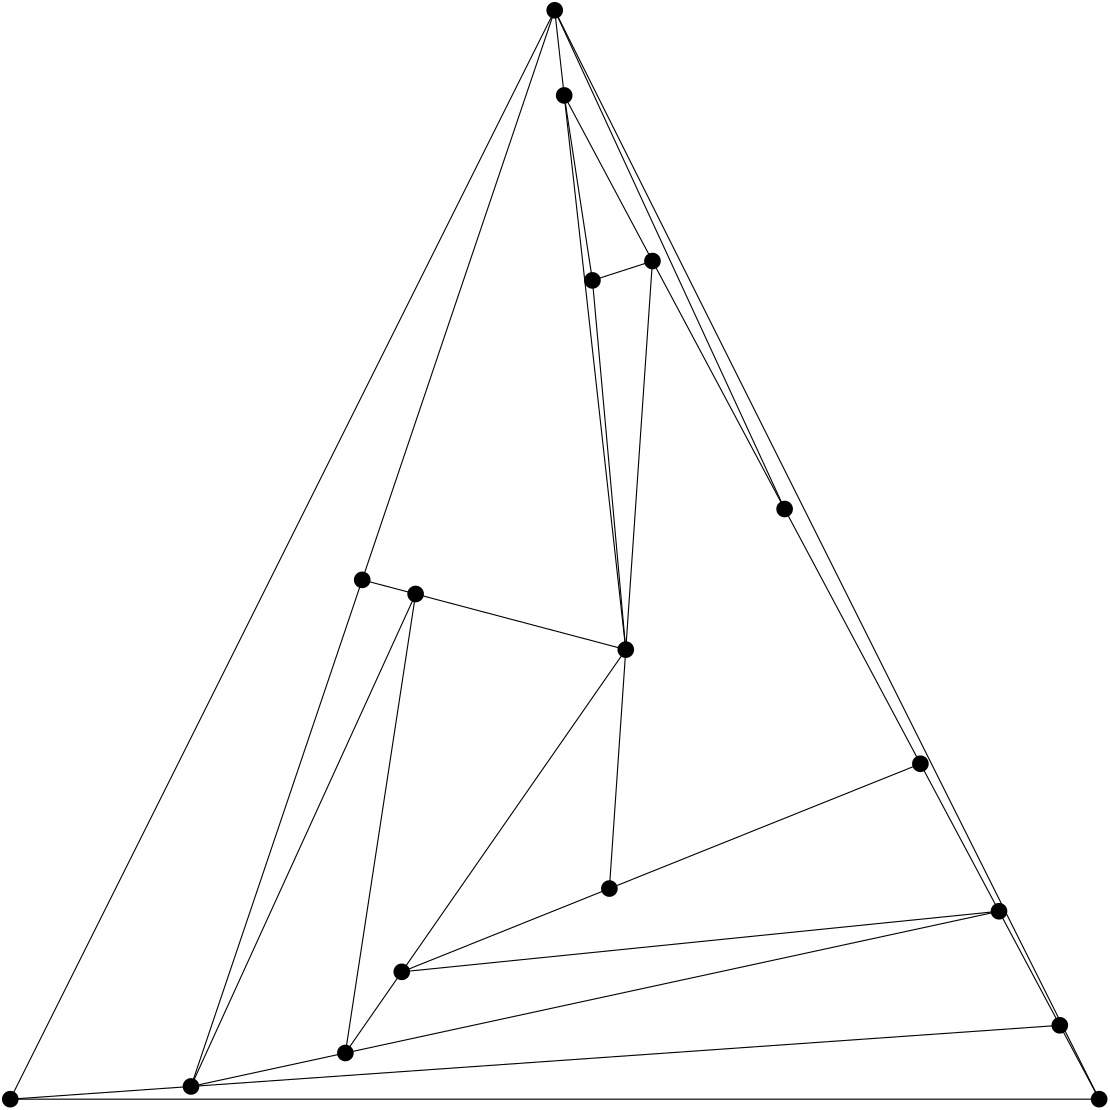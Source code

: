 <?xml version="1.0"?>
			<!DOCTYPE ipe SYSTEM "ipe.dtd">
			<ipe version="70005" creator="Ipe 7.1.4">
			<info created="D:20150825115823" modified="D:20150825115852"/>
					<ipestyle name="basic">
		<symbol name="arrow/arc(spx)">
		<path stroke="sym-stroke" fill="sym-stroke" pen="sym-pen">
		0 0 m
		-1 0.333 l
		-1 -0.333 l
		h
		</path>
		</symbol>
		<symbol name="arrow/farc(spx)">
		<path stroke="sym-stroke" fill="white" pen="sym-pen">
		0 0 m
		-1 0.333 l
		-1 -0.333 l
		h
		</path>
		</symbol>
		<symbol name="mark/circle(sx)" transformations="translations">
		<path fill="sym-stroke">
		0.6 0 0 0.6 0 0 e
		0.4 0 0 0.4 0 0 e
		</path>
		</symbol>
		<symbol name="mark/disk(sx)" transformations="translations">
		<path fill="sym-stroke">
		0.6 0 0 0.6 0 0 e
		</path>
		</symbol>
		<symbol name="mark/fdisk(sfx)" transformations="translations">
		<group>
		<path fill="sym-fill">
		0.5 0 0 0.5 0 0 e
		</path>
		<path fill="sym-stroke" fillrule="eofill">
		0.6 0 0 0.6 0 0 e
		0.4 0 0 0.4 0 0 e
		</path>
		</group>
		</symbol>
		<symbol name="mark/box(sx)" transformations="translations">
		<path fill="sym-stroke" fillrule="eofill">
		-0.6 -0.6 m
		0.6 -0.6 l
		0.6 0.6 l
		-0.6 0.6 l
		h
		-0.4 -0.4 m
		0.4 -0.4 l
		0.4 0.4 l
		-0.4 0.4 l
		h
		</path>
		</symbol>
		<symbol name="mark/square(sx)" transformations="translations">
		<path fill="sym-stroke">
		-0.6 -0.6 m
		0.6 -0.6 l
		0.6 0.6 l
		-0.6 0.6 l
		h
		</path>
		</symbol>
		<symbol name="mark/fsquare(sfx)" transformations="translations">
		<group>
		<path fill="sym-fill">
		-0.5 -0.5 m
		0.5 -0.5 l
		0.5 0.5 l
		-0.5 0.5 l
		h
		</path>
		<path fill="sym-stroke" fillrule="eofill">
		-0.6 -0.6 m
		0.6 -0.6 l
		0.6 0.6 l
		-0.6 0.6 l
		h
		-0.4 -0.4 m
		0.4 -0.4 l
		0.4 0.4 l
		-0.4 0.4 l
		h
		</path>
		</group>
		</symbol>
		<symbol name="mark/cross(sx)" transformations="translations">
		<group>
		<path fill="sym-stroke">
		-0.43 -0.57 m
		0.57 0.43 l
		0.43 0.57 l
		-0.57 -0.43 l
		h
		</path>
		<path fill="sym-stroke">
		-0.43 0.57 m
		0.57 -0.43 l
		0.43 -0.57 l
		-0.57 0.43 l
		h
		</path>
		</group>
		</symbol>
		<symbol name="arrow/fnormal(spx)">
		<path stroke="sym-stroke" fill="white" pen="sym-pen">
		0 0 m
		-1 0.333 l
		-1 -0.333 l
		h
		</path>
		</symbol>
		<symbol name="arrow/pointed(spx)">
		<path stroke="sym-stroke" fill="sym-stroke" pen="sym-pen">
		0 0 m
		-1 0.333 l
		-0.8 0 l
		-1 -0.333 l
		h
		</path>
		</symbol>
		<symbol name="arrow/fpointed(spx)">
		<path stroke="sym-stroke" fill="white" pen="sym-pen">
		0 0 m
		-1 0.333 l
		-0.8 0 l
		-1 -0.333 l
		h
		</path>
		</symbol>
		<symbol name="arrow/linear(spx)">
		<path stroke="sym-stroke" pen="sym-pen">
		-1 0.333 m
		0 0 l
		-1 -0.333 l
		</path>
		</symbol>
		<symbol name="arrow/fdouble(spx)">
		<path stroke="sym-stroke" fill="white" pen="sym-pen">
		0 0 m
		-1 0.333 l
		-1 -0.333 l
		h
		-1 0 m
		-2 0.333 l
		-2 -0.333 l
		h
		</path>
		</symbol>
		<symbol name="arrow/double(spx)">
		<path stroke="sym-stroke" fill="sym-stroke" pen="sym-pen">
		0 0 m
		-1 0.333 l
		-1 -0.333 l
		h
		-1 0 m
		-2 0.333 l
		-2 -0.333 l
		h
		</path>
		</symbol>
		<pen name="heavier" value="0.8"/>
		<pen name="fat" value="1.2"/>
		<pen name="ultrafat" value="2"/>
		<symbolsize name="large" value="5"/>
		<symbolsize name="small" value="2"/>
		<symbolsize name="tiny" value="1.1"/>
		<arrowsize name="large" value="10"/>
		<arrowsize name="small" value="5"/>
		<arrowsize name="tiny" value="3"/>
		<color name="red" value="1 0 0"/>
		<color name="green" value="0 1 0"/>
		<color name="blue" value="0 0 1"/>
		<color name="yellow" value="1 1 0"/>
		<color name="orange" value="1 0.647 0"/>
		<color name="gold" value="1 0.843 0"/>
		<color name="purple" value="0.627 0.125 0.941"/>
		<color name="gray" value="0.745"/>
		<color name="brown" value="0.647 0.165 0.165"/>
		<color name="navy" value="0 0 0.502"/>
		<color name="pink" value="1 0.753 0.796"/>
		<color name="seagreen" value="0.18 0.545 0.341"/>
		<color name="turquoise" value="0.251 0.878 0.816"/>
		<color name="violet" value="0.933 0.51 0.933"/>
		<color name="darkblue" value="0 0 0.545"/>
		<color name="darkcyan" value="0 0.545 0.545"/>
		<color name="darkgray" value="0.663"/>
		<color name="darkgreen" value="0 0.392 0"/>
		<color name="darkmagenta" value="0.545 0 0.545"/>
		<color name="darkorange" value="1 0.549 0"/>
		<color name="darkred" value="0.545 0 0"/>
		<color name="lightblue" value="0.678 0.847 0.902"/>
		<color name="lightcyan" value="0.878 1 1"/>
		<color name="lightgray" value="0.827"/>
		<color name="lightgreen" value="0.565 0.933 0.565"/>
		<color name="lightyellow" value="1 1 0.878"/>
		<dashstyle name="dashed" value="[4] 0"/>
		<dashstyle name="dotted" value="[1 3] 0"/>
		<dashstyle name="dash dotted" value="[4 2 1 2] 0"/>
		<dashstyle name="dash dot dotted" value="[4 2 1 2 1 2] 0"/>
		<textsize name="large" value="\large"/>
		<textsize name="Large" value="\Large"/>
		<textsize name="LARGE" value="\LARGE"/>
		<textsize name="huge" value="\huge"/>
		<textsize name="Huge" value="\Huge"/>
		<textsize name="small" value="\small"/>
		<textsize name="footnote" value="\footnotesize"/>
		<textsize name="tiny" value="\tiny"/>
		<textstyle name="center" begin="\begin{center}" end="\end{center}"/>
		<textstyle name="itemize" begin="\begin{itemize}" end="\end{itemize}"/>
		<textstyle name="item" begin="\begin{itemize}\item{}" end="\end{itemize}"/>
		<gridsize name="4 pts" value="4"/>
		<gridsize name="8 pts (~3 mm)" value="8"/>
		<gridsize name="16 pts (~6 mm)" value="16"/>
		<gridsize name="32 pts (~12 mm)" value="32"/>
		<gridsize name="10 pts (~3.5 mm)" value="10"/>
		<gridsize name="20 pts (~7 mm)" value="20"/>
		<gridsize name="14 pts (~5 mm)" value="14"/>
		<gridsize name="28 pts (~10 mm)" value="28"/>
		<gridsize name="56 pts (~20 mm)" value="56"/>
		<anglesize name="90 deg" value="90"/>
		<anglesize name="60 deg" value="60"/>
		<anglesize name="45 deg" value="45"/>
		<anglesize name="30 deg" value="30"/>
		<anglesize name="22.5 deg" value="22.5"/>
		<tiling name="falling" angle="-60" step="4" width="1"/>
		<tiling name="rising" angle="30" step="4" width="1"/>
		</ipestyle>
<page>
			<layer name="alpha"/>
			<layer name="beta"/>
			<view layers="alpha beta" active="alpha"/>
<path layer="beta" stroke="black">
315.676665209219 175.824350407384 m
240.944021914484 145.839983294238 l
</path>
<path layer="beta" stroke="black">
315.676665209219 175.824350407384 m
321.581352798979 261.834336885436 l
</path>
<path layer="beta" stroke="black">
315.676665209219 175.824350407384 m
427.643133980978 220.747740722570 l
</path>
<path layer="beta" stroke="black">
477.831005693768 126.584172857062 m
165.059735352483 104.577600103171 l
</path>
<path layer="beta" stroke="black">
477.831005693768 126.584172857062 m
455.945174340296 167.646841896692 l
</path>
<path layer="beta" stroke="black">
477.831005693768 126.584172857062 m
492.000000000000 100.000000000001 l
</path>
<path layer="beta" stroke="black">
245.923538595974 281.858412594014 m
226.696631374824 286.947127486108 l
</path>
<path layer="beta" stroke="black">
245.923538595974 281.858412594014 m
165.059735352483 104.577600103171 l
</path>
<path layer="beta" stroke="black">
245.923538595974 281.858412594014 m
220.636026851220 116.627548628329 l
</path>
<path layer="beta" stroke="black">
245.923538595974 281.858412594014 m
321.581352798979 261.834336885436 l
</path>
<path layer="beta" stroke="black">
378.762718288573 312.458231390238 m
296.000000000012 492.000000000000 l
</path>
<path layer="beta" stroke="black">
378.762718288573 312.458231390238 m
331.184985329689 401.724600603882 l
</path>
<path layer="beta" stroke="black">
378.762718288573 312.458231390238 m
427.643133980978 220.747740722570 l
</path>
<path layer="beta" stroke="black">
226.696631374824 286.947127486108 m
165.059735352483 104.577600103171 l
</path>
<path layer="beta" stroke="black">
226.696631374824 286.947127486108 m
296.000000000012 492.000000000000 l
</path>
<path layer="beta" stroke="black">
165.059735352483 104.577600103171 m
220.636026851220 116.627548628329 l
</path>
<path layer="beta" stroke="black">
165.059735352483 104.577600103171 m
100.000000000000 100.000000000000 l
</path>
<path layer="beta" stroke="black">
296.000000000012 492.000000000000 m
492.000000000000 100.000000000001 l
</path>
<path layer="beta" stroke="black">
296.000000000012 492.000000000000 m
100.000000000000 100.000000000000 l
</path>
<path layer="beta" stroke="black">
296.000000000012 492.000000000000 m
299.406819676916 461.347480713452 l
</path>
<path layer="beta" stroke="black">
220.636026851220 116.627548628329 m
455.945174340296 167.646841896692 l
</path>
<path layer="beta" stroke="black">
220.636026851220 116.627548628329 m
240.944021914484 145.839983294238 l
</path>
<path layer="beta" stroke="black">
455.945174340296 167.646841896692 m
240.944021914484 145.839983294238 l
</path>
<path layer="beta" stroke="black">
455.945174340296 167.646841896692 m
427.643133980978 220.747740722570 l
</path>
<path layer="beta" stroke="black">
492.000000000000 100.000000000001 m
100.000000000000 100.000000000000 l
</path>
<path layer="beta" stroke="black">
240.944021914484 145.839983294238 m
321.581352798979 261.834336885436 l
</path>
<path layer="beta" stroke="black">
321.581352798979 261.834336885436 m
299.406819676916 461.347480713452 l
</path>
<path layer="beta" stroke="black">
321.581352798979 261.834336885436 m
331.184985329689 401.724600603882 l
</path>
<path layer="beta" stroke="black">
321.581352798979 261.834336885436 m
309.580167951082 394.754487305741 l
</path>
<path layer="beta" stroke="black">
299.406819676916 461.347480713452 m
331.184985329689 401.724600603882 l
</path>
<path layer="beta" stroke="black">
299.406819676916 461.347480713452 m
309.580167951082 394.754487305741 l
</path>
<path layer="beta" stroke="black">
331.184985329689 401.724600603882 m
309.580167951082 394.754487305741 l
</path>
<use layer="alpha" name="mark/disk(sx)" pos="315.676665209219 175.824350407384" size="large" stroke="black"/>
<use layer="alpha" name="mark/disk(sx)" pos="477.831005693768 126.584172857062" size="large" stroke="black"/>
<use layer="alpha" name="mark/disk(sx)" pos="245.923538595974 281.858412594014" size="large" stroke="black"/>
<use layer="alpha" name="mark/disk(sx)" pos="378.762718288573 312.458231390238" size="large" stroke="black"/>
<use layer="alpha" name="mark/disk(sx)" pos="226.696631374824 286.947127486108" size="large" stroke="black"/>
<use layer="alpha" name="mark/disk(sx)" pos="165.059735352483 104.577600103171" size="large" stroke="black"/>
<use layer="alpha" name="mark/disk(sx)" pos="296.000000000012 492.000000000000" size="large" stroke="black"/>
<use layer="alpha" name="mark/disk(sx)" pos="220.636026851220 116.627548628329" size="large" stroke="black"/>
<use layer="alpha" name="mark/disk(sx)" pos="455.945174340296 167.646841896692" size="large" stroke="black"/>
<use layer="alpha" name="mark/disk(sx)" pos="492.000000000000 100.000000000001" size="large" stroke="black"/>
<use layer="alpha" name="mark/disk(sx)" pos="100.000000000000 100.000000000000" size="large" stroke="black"/>
<use layer="alpha" name="mark/disk(sx)" pos="240.944021914484 145.839983294238" size="large" stroke="black"/>
<use layer="alpha" name="mark/disk(sx)" pos="321.581352798979 261.834336885436" size="large" stroke="black"/>
<use layer="alpha" name="mark/disk(sx)" pos="299.406819676916 461.347480713452" size="large" stroke="black"/>
<use layer="alpha" name="mark/disk(sx)" pos="331.184985329689 401.724600603882" size="large" stroke="black"/>
<use layer="alpha" name="mark/disk(sx)" pos="427.643133980978 220.747740722570" size="large" stroke="black"/>
<use layer="alpha" name="mark/disk(sx)" pos="309.580167951082 394.754487305741" size="large" stroke="black"/>
</page>
</ipe>